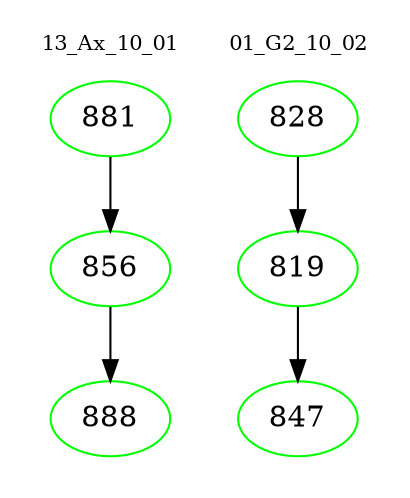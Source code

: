 digraph{
subgraph cluster_0 {
color = white
label = "13_Ax_10_01";
fontsize=10;
T0_881 [label="881", color="green"]
T0_881 -> T0_856 [color="black"]
T0_856 [label="856", color="green"]
T0_856 -> T0_888 [color="black"]
T0_888 [label="888", color="green"]
}
subgraph cluster_1 {
color = white
label = "01_G2_10_02";
fontsize=10;
T1_828 [label="828", color="green"]
T1_828 -> T1_819 [color="black"]
T1_819 [label="819", color="green"]
T1_819 -> T1_847 [color="black"]
T1_847 [label="847", color="green"]
}
}
